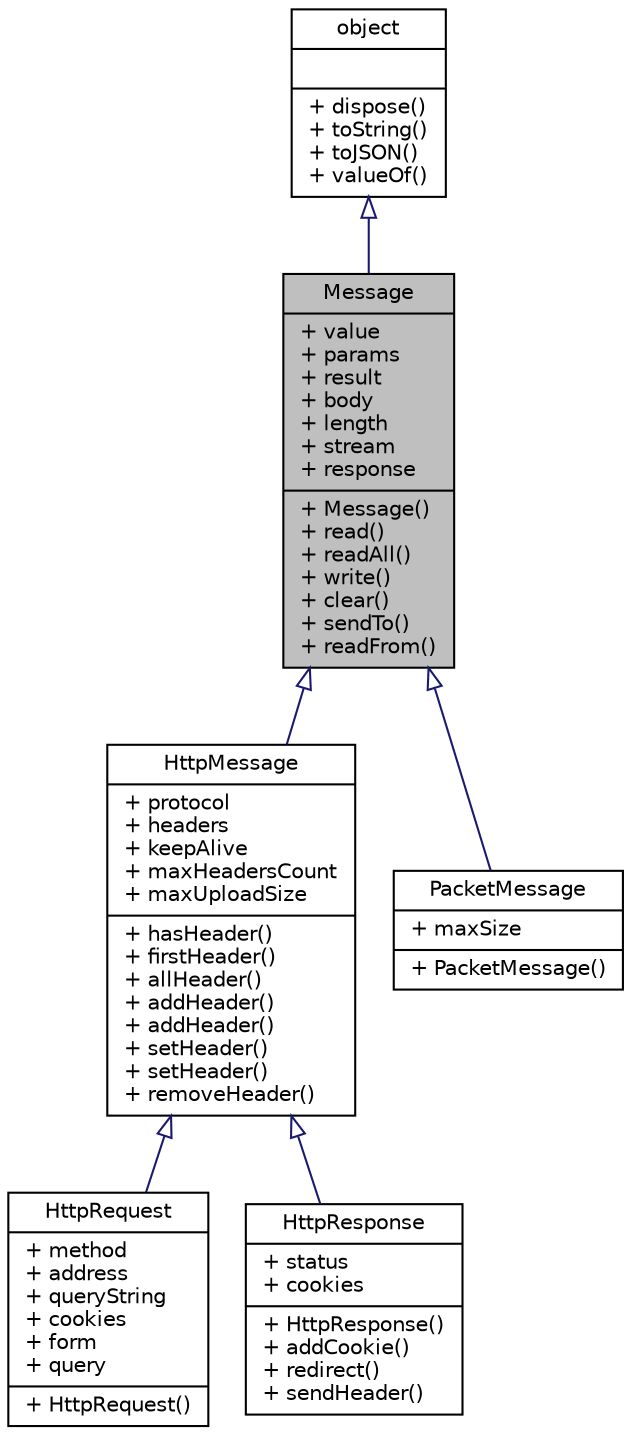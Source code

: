 digraph "Message"
{
  edge [fontname="Helvetica",fontsize="10",labelfontname="Helvetica",labelfontsize="10"];
  node [fontname="Helvetica",fontsize="10",shape=record];
  Node1 [label="{Message\n|+ value\l+ params\l+ result\l+ body\l+ length\l+ stream\l+ response\l|+ Message()\l+ read()\l+ readAll()\l+ write()\l+ clear()\l+ sendTo()\l+ readFrom()\l}",height=0.2,width=0.4,color="black", fillcolor="grey75", style="filled", fontcolor="black"];
  Node2 -> Node1 [dir="back",color="midnightblue",fontsize="10",style="solid",arrowtail="onormal",fontname="Helvetica"];
  Node2 [label="{object\n||+ dispose()\l+ toString()\l+ toJSON()\l+ valueOf()\l}",height=0.2,width=0.4,color="black", fillcolor="white", style="filled",URL="$db/d38/interfaceobject.html",tooltip="基础对象，所有对象均继承于此 "];
  Node1 -> Node3 [dir="back",color="midnightblue",fontsize="10",style="solid",arrowtail="onormal",fontname="Helvetica"];
  Node3 [label="{HttpMessage\n|+ protocol\l+ headers\l+ keepAlive\l+ maxHeadersCount\l+ maxUploadSize\l|+ hasHeader()\l+ firstHeader()\l+ allHeader()\l+ addHeader()\l+ addHeader()\l+ setHeader()\l+ setHeader()\l+ removeHeader()\l}",height=0.2,width=0.4,color="black", fillcolor="white", style="filled",URL="$da/d38/interfaceHttpMessage.html",tooltip="http 基础消息对象 "];
  Node3 -> Node4 [dir="back",color="midnightblue",fontsize="10",style="solid",arrowtail="onormal",fontname="Helvetica"];
  Node4 [label="{HttpRequest\n|+ method\l+ address\l+ queryString\l+ cookies\l+ form\l+ query\l|+ HttpRequest()\l}",height=0.2,width=0.4,color="black", fillcolor="white", style="filled",URL="$d4/dfa/interfaceHttpRequest.html",tooltip="http 请求消息对象 "];
  Node3 -> Node5 [dir="back",color="midnightblue",fontsize="10",style="solid",arrowtail="onormal",fontname="Helvetica"];
  Node5 [label="{HttpResponse\n|+ status\l+ cookies\l|+ HttpResponse()\l+ addCookie()\l+ redirect()\l+ sendHeader()\l}",height=0.2,width=0.4,color="black", fillcolor="white", style="filled",URL="$d9/d71/interfaceHttpResponse.html",tooltip="http 响应消息对象 "];
  Node1 -> Node6 [dir="back",color="midnightblue",fontsize="10",style="solid",arrowtail="onormal",fontname="Helvetica"];
  Node6 [label="{PacketMessage\n|+ maxSize\l|+ PacketMessage()\l}",height=0.2,width=0.4,color="black", fillcolor="white", style="filled",URL="$df/da2/interfacePacketMessage.html",tooltip="包处理消息对象 "];
}
